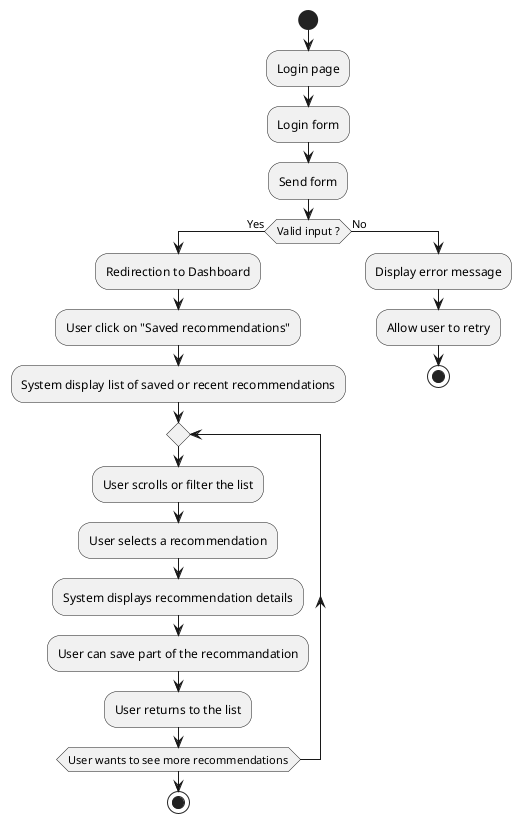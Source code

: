 @startuml SeeRecommendations

start
:Login page;
:Login form;
:Send form;
if (Valid input ?) then (Yes)
    :Redirection to Dashboard;
    :User click on "Saved recommendations";
    :System display list of saved or recent recommendations;

    repeat
        :User scrolls or filter the list;
        :User selects a recommendation;
        :System displays recommendation details;
        :User can save part of the recommandation;
        :User returns to the list;
    repeat while (User wants to see more recommendations)
    stop
else (No)
    :Display error message;
    :Allow user to retry;
    stop
endif

@enduml